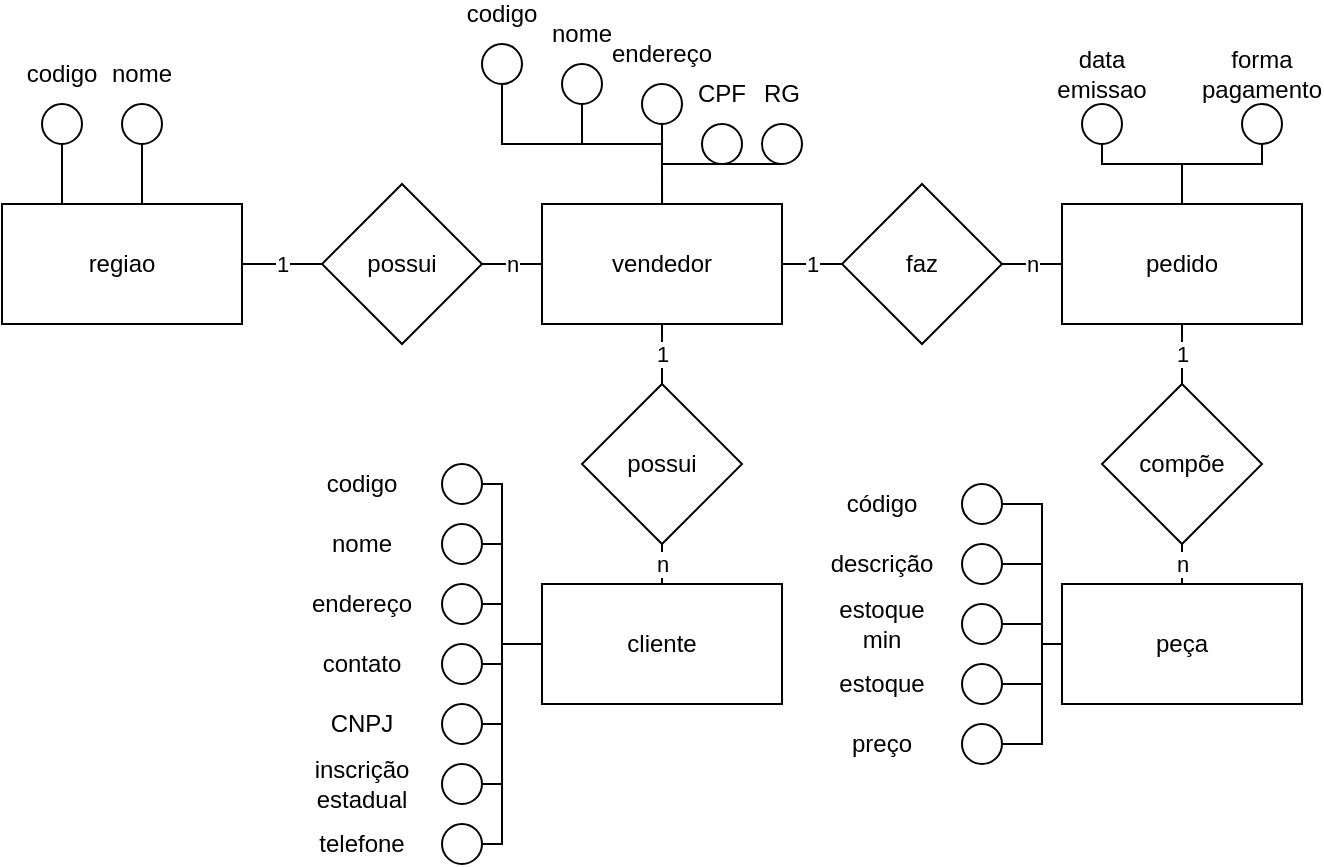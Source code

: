 <mxfile version="13.7.9" type="device"><diagram id="9DS2BcIWp2LTTQd5lvep" name="Page-1"><mxGraphModel dx="981" dy="563" grid="1" gridSize="10" guides="1" tooltips="1" connect="1" arrows="1" fold="1" page="1" pageScale="1" pageWidth="850" pageHeight="1100" math="0" shadow="0"><root><mxCell id="0"/><mxCell id="1" parent="0"/><mxCell id="hRPcMa_D2VMDhagbh_lo-10" value="1" style="edgeStyle=orthogonalEdgeStyle;rounded=0;orthogonalLoop=1;jettySize=auto;html=1;exitX=1;exitY=0.5;exitDx=0;exitDy=0;entryX=0;entryY=0.5;entryDx=0;entryDy=0;endArrow=none;endFill=0;" edge="1" parent="1" source="hRPcMa_D2VMDhagbh_lo-1" target="hRPcMa_D2VMDhagbh_lo-9"><mxGeometry relative="1" as="geometry"/></mxCell><mxCell id="hRPcMa_D2VMDhagbh_lo-1" value="regiao" style="rounded=0;whiteSpace=wrap;html=1;" vertex="1" parent="1"><mxGeometry x="280" y="340" width="120" height="60" as="geometry"/></mxCell><mxCell id="hRPcMa_D2VMDhagbh_lo-13" value="n" style="edgeStyle=orthogonalEdgeStyle;rounded=0;orthogonalLoop=1;jettySize=auto;html=1;exitX=0.5;exitY=1;exitDx=0;exitDy=0;entryX=0.5;entryY=0;entryDx=0;entryDy=0;endArrow=none;endFill=0;" edge="1" parent="1" source="hRPcMa_D2VMDhagbh_lo-2" target="hRPcMa_D2VMDhagbh_lo-5"><mxGeometry relative="1" as="geometry"/></mxCell><mxCell id="hRPcMa_D2VMDhagbh_lo-2" value="possui" style="rhombus;whiteSpace=wrap;html=1;" vertex="1" parent="1"><mxGeometry x="570" y="430" width="80" height="80" as="geometry"/></mxCell><mxCell id="hRPcMa_D2VMDhagbh_lo-3" value="peça" style="rounded=0;whiteSpace=wrap;html=1;" vertex="1" parent="1"><mxGeometry x="810" y="530" width="120" height="60" as="geometry"/></mxCell><mxCell id="hRPcMa_D2VMDhagbh_lo-16" value="1" style="edgeStyle=orthogonalEdgeStyle;rounded=0;orthogonalLoop=1;jettySize=auto;html=1;exitX=0.5;exitY=1;exitDx=0;exitDy=0;entryX=0.5;entryY=0;entryDx=0;entryDy=0;endArrow=none;endFill=0;" edge="1" parent="1" source="hRPcMa_D2VMDhagbh_lo-4" target="hRPcMa_D2VMDhagbh_lo-7"><mxGeometry relative="1" as="geometry"/></mxCell><mxCell id="hRPcMa_D2VMDhagbh_lo-4" value="pedido" style="rounded=0;whiteSpace=wrap;html=1;" vertex="1" parent="1"><mxGeometry x="810" y="340" width="120" height="60" as="geometry"/></mxCell><mxCell id="hRPcMa_D2VMDhagbh_lo-5" value="cliente" style="rounded=0;whiteSpace=wrap;html=1;" vertex="1" parent="1"><mxGeometry x="550" y="530" width="120" height="60" as="geometry"/></mxCell><mxCell id="hRPcMa_D2VMDhagbh_lo-12" value="1" style="edgeStyle=orthogonalEdgeStyle;rounded=0;orthogonalLoop=1;jettySize=auto;html=1;exitX=0.5;exitY=1;exitDx=0;exitDy=0;entryX=0.5;entryY=0;entryDx=0;entryDy=0;endArrow=none;endFill=0;" edge="1" parent="1" source="hRPcMa_D2VMDhagbh_lo-6" target="hRPcMa_D2VMDhagbh_lo-2"><mxGeometry relative="1" as="geometry"/></mxCell><mxCell id="hRPcMa_D2VMDhagbh_lo-14" value="1" style="edgeStyle=orthogonalEdgeStyle;rounded=0;orthogonalLoop=1;jettySize=auto;html=1;exitX=1;exitY=0.5;exitDx=0;exitDy=0;entryX=0;entryY=0.5;entryDx=0;entryDy=0;endArrow=none;endFill=0;" edge="1" parent="1" source="hRPcMa_D2VMDhagbh_lo-6" target="hRPcMa_D2VMDhagbh_lo-8"><mxGeometry relative="1" as="geometry"/></mxCell><mxCell id="hRPcMa_D2VMDhagbh_lo-6" value="vendedor" style="rounded=0;whiteSpace=wrap;html=1;" vertex="1" parent="1"><mxGeometry x="550" y="340" width="120" height="60" as="geometry"/></mxCell><mxCell id="hRPcMa_D2VMDhagbh_lo-17" value="n" style="edgeStyle=orthogonalEdgeStyle;rounded=0;orthogonalLoop=1;jettySize=auto;html=1;exitX=0.5;exitY=1;exitDx=0;exitDy=0;entryX=0.5;entryY=0;entryDx=0;entryDy=0;endArrow=none;endFill=0;" edge="1" parent="1" source="hRPcMa_D2VMDhagbh_lo-7" target="hRPcMa_D2VMDhagbh_lo-3"><mxGeometry relative="1" as="geometry"/></mxCell><mxCell id="hRPcMa_D2VMDhagbh_lo-7" value="compõe" style="rhombus;whiteSpace=wrap;html=1;" vertex="1" parent="1"><mxGeometry x="830" y="430" width="80" height="80" as="geometry"/></mxCell><mxCell id="hRPcMa_D2VMDhagbh_lo-15" value="n" style="edgeStyle=orthogonalEdgeStyle;rounded=0;orthogonalLoop=1;jettySize=auto;html=1;exitX=1;exitY=0.5;exitDx=0;exitDy=0;entryX=0;entryY=0.5;entryDx=0;entryDy=0;endArrow=none;endFill=0;" edge="1" parent="1" source="hRPcMa_D2VMDhagbh_lo-8" target="hRPcMa_D2VMDhagbh_lo-4"><mxGeometry relative="1" as="geometry"/></mxCell><mxCell id="hRPcMa_D2VMDhagbh_lo-8" value="faz" style="rhombus;whiteSpace=wrap;html=1;" vertex="1" parent="1"><mxGeometry x="700" y="330" width="80" height="80" as="geometry"/></mxCell><mxCell id="hRPcMa_D2VMDhagbh_lo-11" value="n" style="edgeStyle=orthogonalEdgeStyle;rounded=0;orthogonalLoop=1;jettySize=auto;html=1;exitX=1;exitY=0.5;exitDx=0;exitDy=0;entryX=0;entryY=0.5;entryDx=0;entryDy=0;endArrow=none;endFill=0;" edge="1" parent="1" source="hRPcMa_D2VMDhagbh_lo-9" target="hRPcMa_D2VMDhagbh_lo-6"><mxGeometry relative="1" as="geometry"/></mxCell><mxCell id="hRPcMa_D2VMDhagbh_lo-9" value="possui" style="rhombus;whiteSpace=wrap;html=1;" vertex="1" parent="1"><mxGeometry x="440" y="330" width="80" height="80" as="geometry"/></mxCell><mxCell id="hRPcMa_D2VMDhagbh_lo-56" style="edgeStyle=orthogonalEdgeStyle;rounded=0;orthogonalLoop=1;jettySize=auto;html=1;exitX=1;exitY=0.5;exitDx=0;exitDy=0;endArrow=none;endFill=0;spacingRight=100;" edge="1" parent="1" source="hRPcMa_D2VMDhagbh_lo-18"><mxGeometry relative="1" as="geometry"><mxPoint x="550" y="560" as="targetPoint"/><Array as="points"><mxPoint x="530" y="480"/><mxPoint x="530" y="560"/></Array></mxGeometry></mxCell><mxCell id="hRPcMa_D2VMDhagbh_lo-18" value="codigo" style="ellipse;whiteSpace=wrap;html=1;aspect=fixed;spacingRight=100;" vertex="1" parent="1"><mxGeometry x="500" y="470" width="20" height="20" as="geometry"/></mxCell><mxCell id="hRPcMa_D2VMDhagbh_lo-55" style="edgeStyle=orthogonalEdgeStyle;rounded=0;orthogonalLoop=1;jettySize=auto;html=1;exitX=1;exitY=0.5;exitDx=0;exitDy=0;endArrow=none;endFill=0;spacingRight=100;" edge="1" parent="1" source="hRPcMa_D2VMDhagbh_lo-19"><mxGeometry relative="1" as="geometry"><mxPoint x="550" y="560" as="targetPoint"/><Array as="points"><mxPoint x="530" y="510"/><mxPoint x="530" y="560"/></Array></mxGeometry></mxCell><mxCell id="hRPcMa_D2VMDhagbh_lo-19" value="nome" style="ellipse;whiteSpace=wrap;html=1;aspect=fixed;spacingRight=100;" vertex="1" parent="1"><mxGeometry x="500" y="500" width="20" height="20" as="geometry"/></mxCell><mxCell id="hRPcMa_D2VMDhagbh_lo-54" style="edgeStyle=orthogonalEdgeStyle;rounded=0;orthogonalLoop=1;jettySize=auto;html=1;exitX=1;exitY=0.5;exitDx=0;exitDy=0;endArrow=none;endFill=0;spacingRight=100;" edge="1" parent="1" source="hRPcMa_D2VMDhagbh_lo-20"><mxGeometry relative="1" as="geometry"><mxPoint x="550" y="560" as="targetPoint"/><Array as="points"><mxPoint x="530" y="540"/><mxPoint x="530" y="560"/></Array></mxGeometry></mxCell><mxCell id="hRPcMa_D2VMDhagbh_lo-20" value="endereço" style="ellipse;whiteSpace=wrap;html=1;aspect=fixed;spacingRight=100;" vertex="1" parent="1"><mxGeometry x="500" y="530" width="20" height="20" as="geometry"/></mxCell><mxCell id="hRPcMa_D2VMDhagbh_lo-53" style="edgeStyle=orthogonalEdgeStyle;rounded=0;orthogonalLoop=1;jettySize=auto;html=1;exitX=1;exitY=0.5;exitDx=0;exitDy=0;endArrow=none;endFill=0;spacingRight=100;" edge="1" parent="1" source="hRPcMa_D2VMDhagbh_lo-21"><mxGeometry relative="1" as="geometry"><mxPoint x="550" y="560" as="targetPoint"/><Array as="points"><mxPoint x="530" y="570"/><mxPoint x="530" y="560"/></Array></mxGeometry></mxCell><mxCell id="hRPcMa_D2VMDhagbh_lo-21" value="contato" style="ellipse;whiteSpace=wrap;html=1;aspect=fixed;spacingRight=100;" vertex="1" parent="1"><mxGeometry x="500" y="560" width="20" height="20" as="geometry"/></mxCell><mxCell id="hRPcMa_D2VMDhagbh_lo-52" style="edgeStyle=orthogonalEdgeStyle;rounded=0;orthogonalLoop=1;jettySize=auto;html=1;exitX=1;exitY=0.5;exitDx=0;exitDy=0;entryX=0;entryY=0.5;entryDx=0;entryDy=0;endArrow=none;endFill=0;spacingRight=100;" edge="1" parent="1" source="hRPcMa_D2VMDhagbh_lo-22" target="hRPcMa_D2VMDhagbh_lo-5"><mxGeometry relative="1" as="geometry"><Array as="points"><mxPoint x="530" y="600"/><mxPoint x="530" y="560"/></Array></mxGeometry></mxCell><mxCell id="hRPcMa_D2VMDhagbh_lo-22" value="CNPJ" style="ellipse;whiteSpace=wrap;html=1;aspect=fixed;spacingRight=100;" vertex="1" parent="1"><mxGeometry x="500" y="590" width="20" height="20" as="geometry"/></mxCell><mxCell id="hRPcMa_D2VMDhagbh_lo-51" style="edgeStyle=orthogonalEdgeStyle;rounded=0;orthogonalLoop=1;jettySize=auto;html=1;exitX=1;exitY=0.5;exitDx=0;exitDy=0;endArrow=none;endFill=0;spacingRight=100;" edge="1" parent="1" source="hRPcMa_D2VMDhagbh_lo-23"><mxGeometry relative="1" as="geometry"><mxPoint x="550" y="560" as="targetPoint"/><Array as="points"><mxPoint x="530" y="630"/><mxPoint x="530" y="560"/></Array></mxGeometry></mxCell><mxCell id="hRPcMa_D2VMDhagbh_lo-23" value="inscrição estadual" style="ellipse;whiteSpace=wrap;html=1;aspect=fixed;spacingRight=100;" vertex="1" parent="1"><mxGeometry x="500" y="620" width="20" height="20" as="geometry"/></mxCell><mxCell id="hRPcMa_D2VMDhagbh_lo-50" style="edgeStyle=orthogonalEdgeStyle;rounded=0;orthogonalLoop=1;jettySize=auto;html=1;exitX=1;exitY=0.5;exitDx=0;exitDy=0;entryX=0;entryY=0.5;entryDx=0;entryDy=0;endArrow=none;endFill=0;spacingRight=100;" edge="1" parent="1" source="hRPcMa_D2VMDhagbh_lo-24" target="hRPcMa_D2VMDhagbh_lo-5"><mxGeometry relative="1" as="geometry"><Array as="points"><mxPoint x="530" y="660"/><mxPoint x="530" y="560"/></Array></mxGeometry></mxCell><mxCell id="hRPcMa_D2VMDhagbh_lo-24" value="telefone" style="ellipse;whiteSpace=wrap;html=1;aspect=fixed;spacingRight=100;" vertex="1" parent="1"><mxGeometry x="500" y="650" width="20" height="20" as="geometry"/></mxCell><mxCell id="hRPcMa_D2VMDhagbh_lo-61" style="edgeStyle=orthogonalEdgeStyle;rounded=0;orthogonalLoop=1;jettySize=auto;html=1;exitX=1;exitY=0.5;exitDx=0;exitDy=0;endArrow=none;endFill=0;" edge="1" parent="1" source="hRPcMa_D2VMDhagbh_lo-25"><mxGeometry relative="1" as="geometry"><mxPoint x="810" y="560" as="targetPoint"/><Array as="points"><mxPoint x="800" y="490"/><mxPoint x="800" y="560"/></Array></mxGeometry></mxCell><mxCell id="hRPcMa_D2VMDhagbh_lo-25" value="código" style="ellipse;whiteSpace=wrap;html=1;aspect=fixed;spacingRight=100;" vertex="1" parent="1"><mxGeometry x="760" y="480" width="20" height="20" as="geometry"/></mxCell><mxCell id="hRPcMa_D2VMDhagbh_lo-60" style="edgeStyle=orthogonalEdgeStyle;rounded=0;orthogonalLoop=1;jettySize=auto;html=1;exitX=1;exitY=0.5;exitDx=0;exitDy=0;endArrow=none;endFill=0;" edge="1" parent="1" source="hRPcMa_D2VMDhagbh_lo-26"><mxGeometry relative="1" as="geometry"><mxPoint x="810" y="560" as="targetPoint"/><Array as="points"><mxPoint x="800" y="520"/><mxPoint x="800" y="560"/></Array></mxGeometry></mxCell><mxCell id="hRPcMa_D2VMDhagbh_lo-26" value="descrição" style="ellipse;whiteSpace=wrap;html=1;aspect=fixed;spacingRight=100;" vertex="1" parent="1"><mxGeometry x="760" y="510" width="20" height="20" as="geometry"/></mxCell><mxCell id="hRPcMa_D2VMDhagbh_lo-58" style="edgeStyle=orthogonalEdgeStyle;rounded=0;orthogonalLoop=1;jettySize=auto;html=1;exitX=1;exitY=0.5;exitDx=0;exitDy=0;endArrow=none;endFill=0;" edge="1" parent="1" source="hRPcMa_D2VMDhagbh_lo-27"><mxGeometry relative="1" as="geometry"><mxPoint x="810" y="560" as="targetPoint"/><Array as="points"><mxPoint x="800" y="580"/><mxPoint x="800" y="560"/></Array></mxGeometry></mxCell><mxCell id="hRPcMa_D2VMDhagbh_lo-27" value="estoque" style="ellipse;whiteSpace=wrap;html=1;aspect=fixed;spacingRight=100;" vertex="1" parent="1"><mxGeometry x="760" y="570" width="20" height="20" as="geometry"/></mxCell><mxCell id="hRPcMa_D2VMDhagbh_lo-59" style="edgeStyle=orthogonalEdgeStyle;rounded=0;orthogonalLoop=1;jettySize=auto;html=1;exitX=1;exitY=0.5;exitDx=0;exitDy=0;endArrow=none;endFill=0;" edge="1" parent="1" source="hRPcMa_D2VMDhagbh_lo-28"><mxGeometry relative="1" as="geometry"><mxPoint x="810" y="560" as="targetPoint"/><Array as="points"><mxPoint x="800" y="550"/><mxPoint x="800" y="560"/></Array></mxGeometry></mxCell><mxCell id="hRPcMa_D2VMDhagbh_lo-28" value="estoque min" style="ellipse;whiteSpace=wrap;html=1;aspect=fixed;spacingRight=100;" vertex="1" parent="1"><mxGeometry x="760" y="540" width="20" height="20" as="geometry"/></mxCell><mxCell id="hRPcMa_D2VMDhagbh_lo-57" style="edgeStyle=orthogonalEdgeStyle;rounded=0;orthogonalLoop=1;jettySize=auto;html=1;exitX=1;exitY=0.5;exitDx=0;exitDy=0;entryX=0;entryY=0.5;entryDx=0;entryDy=0;endArrow=none;endFill=0;" edge="1" parent="1" source="hRPcMa_D2VMDhagbh_lo-29" target="hRPcMa_D2VMDhagbh_lo-3"><mxGeometry relative="1" as="geometry"><Array as="points"><mxPoint x="800" y="610"/><mxPoint x="800" y="560"/></Array></mxGeometry></mxCell><mxCell id="hRPcMa_D2VMDhagbh_lo-29" value="preço" style="ellipse;whiteSpace=wrap;html=1;aspect=fixed;spacingRight=100;" vertex="1" parent="1"><mxGeometry x="760" y="600" width="20" height="20" as="geometry"/></mxCell><mxCell id="hRPcMa_D2VMDhagbh_lo-41" style="edgeStyle=orthogonalEdgeStyle;rounded=0;orthogonalLoop=1;jettySize=auto;html=1;exitX=0.5;exitY=1;exitDx=0;exitDy=0;entryX=0.5;entryY=0;entryDx=0;entryDy=0;endArrow=none;endFill=0;" edge="1" parent="1" source="hRPcMa_D2VMDhagbh_lo-30" target="hRPcMa_D2VMDhagbh_lo-6"><mxGeometry relative="1" as="geometry"/></mxCell><mxCell id="hRPcMa_D2VMDhagbh_lo-30" value="codigo" style="ellipse;whiteSpace=wrap;html=1;aspect=fixed;spacingTop=-50;" vertex="1" parent="1"><mxGeometry x="520" y="260" width="20" height="20" as="geometry"/></mxCell><mxCell id="hRPcMa_D2VMDhagbh_lo-42" style="edgeStyle=orthogonalEdgeStyle;rounded=0;orthogonalLoop=1;jettySize=auto;html=1;exitX=0.5;exitY=1;exitDx=0;exitDy=0;endArrow=none;endFill=0;" edge="1" parent="1" source="hRPcMa_D2VMDhagbh_lo-31"><mxGeometry relative="1" as="geometry"><mxPoint x="610" y="340" as="targetPoint"/><Array as="points"><mxPoint x="570" y="310"/><mxPoint x="610" y="310"/></Array></mxGeometry></mxCell><mxCell id="hRPcMa_D2VMDhagbh_lo-31" value="nome" style="ellipse;whiteSpace=wrap;html=1;aspect=fixed;spacingTop=-50;" vertex="1" parent="1"><mxGeometry x="560" y="270" width="20" height="20" as="geometry"/></mxCell><mxCell id="hRPcMa_D2VMDhagbh_lo-43" style="edgeStyle=orthogonalEdgeStyle;rounded=0;orthogonalLoop=1;jettySize=auto;html=1;exitX=0.5;exitY=1;exitDx=0;exitDy=0;endArrow=none;endFill=0;" edge="1" parent="1" source="hRPcMa_D2VMDhagbh_lo-32"><mxGeometry relative="1" as="geometry"><mxPoint x="610.034" y="340" as="targetPoint"/></mxGeometry></mxCell><mxCell id="hRPcMa_D2VMDhagbh_lo-32" value="endereço" style="ellipse;whiteSpace=wrap;html=1;aspect=fixed;spacingTop=-50;" vertex="1" parent="1"><mxGeometry x="600" y="280" width="20" height="20" as="geometry"/></mxCell><mxCell id="hRPcMa_D2VMDhagbh_lo-44" style="edgeStyle=orthogonalEdgeStyle;rounded=0;orthogonalLoop=1;jettySize=auto;html=1;exitX=0.5;exitY=1;exitDx=0;exitDy=0;endArrow=none;endFill=0;" edge="1" parent="1" source="hRPcMa_D2VMDhagbh_lo-33"><mxGeometry relative="1" as="geometry"><mxPoint x="610" y="340" as="targetPoint"/></mxGeometry></mxCell><mxCell id="hRPcMa_D2VMDhagbh_lo-33" value="CPF" style="ellipse;whiteSpace=wrap;html=1;aspect=fixed;spacingTop=-50;" vertex="1" parent="1"><mxGeometry x="630" y="300" width="20" height="20" as="geometry"/></mxCell><mxCell id="hRPcMa_D2VMDhagbh_lo-45" style="edgeStyle=orthogonalEdgeStyle;rounded=0;orthogonalLoop=1;jettySize=auto;html=1;exitX=0.5;exitY=1;exitDx=0;exitDy=0;endArrow=none;endFill=0;" edge="1" parent="1" source="hRPcMa_D2VMDhagbh_lo-34"><mxGeometry relative="1" as="geometry"><mxPoint x="610" y="340" as="targetPoint"/><Array as="points"><mxPoint x="610" y="320"/></Array></mxGeometry></mxCell><mxCell id="hRPcMa_D2VMDhagbh_lo-34" value="RG" style="ellipse;whiteSpace=wrap;html=1;aspect=fixed;spacingTop=-50;" vertex="1" parent="1"><mxGeometry x="660" y="300" width="20" height="20" as="geometry"/></mxCell><mxCell id="hRPcMa_D2VMDhagbh_lo-39" style="edgeStyle=orthogonalEdgeStyle;rounded=0;orthogonalLoop=1;jettySize=auto;html=1;exitX=0.5;exitY=1;exitDx=0;exitDy=0;entryX=0.25;entryY=0;entryDx=0;entryDy=0;endArrow=none;endFill=0;" edge="1" parent="1" source="hRPcMa_D2VMDhagbh_lo-35" target="hRPcMa_D2VMDhagbh_lo-1"><mxGeometry relative="1" as="geometry"/></mxCell><mxCell id="hRPcMa_D2VMDhagbh_lo-35" value="codigo" style="ellipse;whiteSpace=wrap;html=1;aspect=fixed;spacingTop=-50;" vertex="1" parent="1"><mxGeometry x="300" y="290" width="20" height="20" as="geometry"/></mxCell><mxCell id="hRPcMa_D2VMDhagbh_lo-40" style="edgeStyle=orthogonalEdgeStyle;rounded=0;orthogonalLoop=1;jettySize=auto;html=1;exitX=0.5;exitY=1;exitDx=0;exitDy=0;entryX=0.5;entryY=0;entryDx=0;entryDy=0;endArrow=none;endFill=0;" edge="1" parent="1" source="hRPcMa_D2VMDhagbh_lo-36" target="hRPcMa_D2VMDhagbh_lo-1"><mxGeometry relative="1" as="geometry"><Array as="points"><mxPoint x="350" y="340"/></Array></mxGeometry></mxCell><mxCell id="hRPcMa_D2VMDhagbh_lo-36" value="nome" style="ellipse;whiteSpace=wrap;html=1;aspect=fixed;spacingTop=-50;" vertex="1" parent="1"><mxGeometry x="340" y="290" width="20" height="20" as="geometry"/></mxCell><mxCell id="hRPcMa_D2VMDhagbh_lo-46" style="edgeStyle=orthogonalEdgeStyle;rounded=0;orthogonalLoop=1;jettySize=auto;html=1;exitX=0.5;exitY=1;exitDx=0;exitDy=0;entryX=0.5;entryY=0;entryDx=0;entryDy=0;endArrow=none;endFill=0;" edge="1" parent="1" source="hRPcMa_D2VMDhagbh_lo-37" target="hRPcMa_D2VMDhagbh_lo-4"><mxGeometry relative="1" as="geometry"><Array as="points"><mxPoint x="830" y="320"/><mxPoint x="870" y="320"/></Array></mxGeometry></mxCell><mxCell id="hRPcMa_D2VMDhagbh_lo-37" value="data emissao" style="ellipse;whiteSpace=wrap;html=1;aspect=fixed;spacingTop=-50;" vertex="1" parent="1"><mxGeometry x="820" y="290" width="20" height="20" as="geometry"/></mxCell><mxCell id="hRPcMa_D2VMDhagbh_lo-47" style="edgeStyle=orthogonalEdgeStyle;rounded=0;orthogonalLoop=1;jettySize=auto;html=1;exitX=0.5;exitY=1;exitDx=0;exitDy=0;endArrow=none;endFill=0;" edge="1" parent="1" source="hRPcMa_D2VMDhagbh_lo-38"><mxGeometry relative="1" as="geometry"><mxPoint x="870" y="340" as="targetPoint"/><Array as="points"><mxPoint x="910" y="320"/><mxPoint x="870" y="320"/></Array></mxGeometry></mxCell><mxCell id="hRPcMa_D2VMDhagbh_lo-38" value="forma pagamento" style="ellipse;whiteSpace=wrap;html=1;aspect=fixed;spacingTop=-50;" vertex="1" parent="1"><mxGeometry x="900" y="290" width="20" height="20" as="geometry"/></mxCell></root></mxGraphModel></diagram></mxfile>
